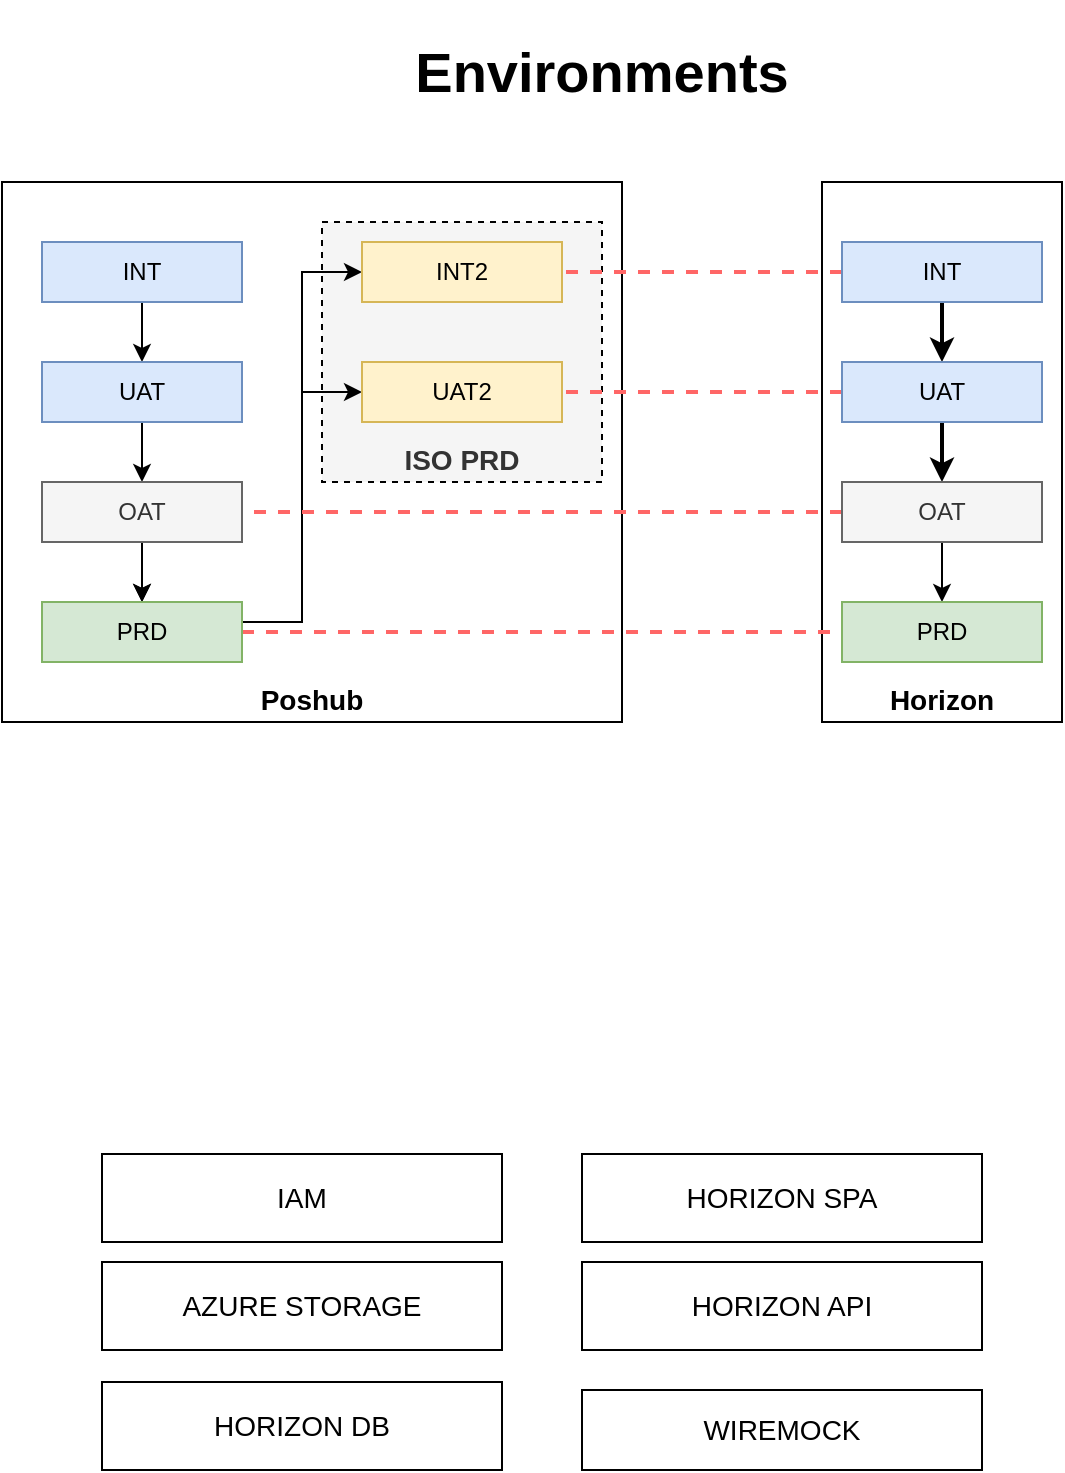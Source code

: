 <mxfile version="20.7.2" type="github">
  <diagram id="qH5oBzDhGJCajl7ZaMK2" name="Page-1">
    <mxGraphModel dx="828" dy="1671" grid="1" gridSize="10" guides="1" tooltips="1" connect="1" arrows="1" fold="1" page="1" pageScale="1" pageWidth="827" pageHeight="1169" math="0" shadow="0">
      <root>
        <mxCell id="0" />
        <mxCell id="1" parent="0" />
        <mxCell id="00HUXX-bjF2ofL3nJzH--35" value="Poshub" style="rounded=0;whiteSpace=wrap;html=1;verticalAlign=bottom;fontSize=14;fontStyle=1;align=center;spacingLeft=0;" parent="1" vertex="1">
          <mxGeometry x="150" y="130" width="310" height="270" as="geometry" />
        </mxCell>
        <mxCell id="00HUXX-bjF2ofL3nJzH--38" value="ISO PRD" style="rounded=0;whiteSpace=wrap;html=1;fontSize=14;fillColor=#f5f5f5;fontColor=#333333;strokeColor=default;dashed=1;verticalAlign=bottom;fontStyle=1" parent="1" vertex="1">
          <mxGeometry x="310" y="150" width="140" height="130" as="geometry" />
        </mxCell>
        <mxCell id="00HUXX-bjF2ofL3nJzH--33" value="Horizon" style="rounded=0;whiteSpace=wrap;html=1;verticalAlign=bottom;fontStyle=1;fontSize=14;" parent="1" vertex="1">
          <mxGeometry x="560" y="130" width="120" height="270" as="geometry" />
        </mxCell>
        <mxCell id="00HUXX-bjF2ofL3nJzH--11" style="edgeStyle=orthogonalEdgeStyle;rounded=0;orthogonalLoop=1;jettySize=auto;html=1;entryX=0.5;entryY=0;entryDx=0;entryDy=0;" parent="1" source="00HUXX-bjF2ofL3nJzH--1" target="00HUXX-bjF2ofL3nJzH--2" edge="1">
          <mxGeometry relative="1" as="geometry" />
        </mxCell>
        <mxCell id="00HUXX-bjF2ofL3nJzH--1" value="INT" style="rounded=0;whiteSpace=wrap;html=1;fillColor=#dae8fc;strokeColor=#6c8ebf;" parent="1" vertex="1">
          <mxGeometry x="170" y="160" width="100" height="30" as="geometry" />
        </mxCell>
        <mxCell id="00HUXX-bjF2ofL3nJzH--10" style="edgeStyle=orthogonalEdgeStyle;rounded=0;orthogonalLoop=1;jettySize=auto;html=1;entryX=0.5;entryY=0;entryDx=0;entryDy=0;" parent="1" source="00HUXX-bjF2ofL3nJzH--2" target="00HUXX-bjF2ofL3nJzH--3" edge="1">
          <mxGeometry relative="1" as="geometry" />
        </mxCell>
        <mxCell id="00HUXX-bjF2ofL3nJzH--2" value="UAT" style="rounded=0;whiteSpace=wrap;html=1;fillColor=#dae8fc;strokeColor=#6c8ebf;" parent="1" vertex="1">
          <mxGeometry x="170" y="220" width="100" height="30" as="geometry" />
        </mxCell>
        <mxCell id="00HUXX-bjF2ofL3nJzH--9" style="edgeStyle=orthogonalEdgeStyle;rounded=0;orthogonalLoop=1;jettySize=auto;html=1;entryX=0.5;entryY=0;entryDx=0;entryDy=0;" parent="1" source="00HUXX-bjF2ofL3nJzH--3" target="00HUXX-bjF2ofL3nJzH--4" edge="1">
          <mxGeometry relative="1" as="geometry" />
        </mxCell>
        <mxCell id="00HUXX-bjF2ofL3nJzH--12" value="" style="edgeStyle=orthogonalEdgeStyle;rounded=0;orthogonalLoop=1;jettySize=auto;html=1;" parent="1" source="00HUXX-bjF2ofL3nJzH--3" target="00HUXX-bjF2ofL3nJzH--4" edge="1">
          <mxGeometry relative="1" as="geometry" />
        </mxCell>
        <mxCell id="00HUXX-bjF2ofL3nJzH--3" value="OAT" style="rounded=0;whiteSpace=wrap;html=1;fillColor=#f5f5f5;fontColor=#333333;strokeColor=#666666;" parent="1" vertex="1">
          <mxGeometry x="170" y="280" width="100" height="30" as="geometry" />
        </mxCell>
        <mxCell id="00HUXX-bjF2ofL3nJzH--15" style="edgeStyle=orthogonalEdgeStyle;rounded=0;orthogonalLoop=1;jettySize=auto;html=1;entryX=0;entryY=0.5;entryDx=0;entryDy=0;" parent="1" source="00HUXX-bjF2ofL3nJzH--4" target="00HUXX-bjF2ofL3nJzH--5" edge="1">
          <mxGeometry relative="1" as="geometry">
            <Array as="points">
              <mxPoint x="300" y="350" />
              <mxPoint x="300" y="175" />
            </Array>
          </mxGeometry>
        </mxCell>
        <mxCell id="00HUXX-bjF2ofL3nJzH--16" style="edgeStyle=orthogonalEdgeStyle;rounded=0;orthogonalLoop=1;jettySize=auto;html=1;entryX=0;entryY=0.5;entryDx=0;entryDy=0;" parent="1" source="00HUXX-bjF2ofL3nJzH--4" target="00HUXX-bjF2ofL3nJzH--6" edge="1">
          <mxGeometry relative="1" as="geometry">
            <Array as="points">
              <mxPoint x="300" y="350" />
              <mxPoint x="300" y="235" />
            </Array>
          </mxGeometry>
        </mxCell>
        <mxCell id="HC0YbJOWXpDHoiTHWu_P-2" style="edgeStyle=orthogonalEdgeStyle;rounded=0;orthogonalLoop=1;jettySize=auto;html=1;entryX=0;entryY=0.5;entryDx=0;entryDy=0;dashed=1;strokeColor=#FF6666;strokeWidth=2;fontSize=14;startArrow=none;startFill=0;endArrow=none;endFill=0;" edge="1" parent="1" source="00HUXX-bjF2ofL3nJzH--4" target="00HUXX-bjF2ofL3nJzH--31">
          <mxGeometry relative="1" as="geometry" />
        </mxCell>
        <mxCell id="00HUXX-bjF2ofL3nJzH--4" value="PRD" style="rounded=0;whiteSpace=wrap;html=1;fillColor=#d5e8d4;strokeColor=#82b366;" parent="1" vertex="1">
          <mxGeometry x="170" y="340" width="100" height="30" as="geometry" />
        </mxCell>
        <mxCell id="00HUXX-bjF2ofL3nJzH--5" value="INT2" style="rounded=0;whiteSpace=wrap;html=1;fillColor=#fff2cc;strokeColor=#d6b656;" parent="1" vertex="1">
          <mxGeometry x="330" y="160" width="100" height="30" as="geometry" />
        </mxCell>
        <mxCell id="00HUXX-bjF2ofL3nJzH--6" value="UAT2" style="rounded=0;whiteSpace=wrap;html=1;fillColor=#fff2cc;strokeColor=#d6b656;" parent="1" vertex="1">
          <mxGeometry x="330" y="220" width="100" height="30" as="geometry" />
        </mxCell>
        <mxCell id="00HUXX-bjF2ofL3nJzH--21" style="edgeStyle=orthogonalEdgeStyle;rounded=0;orthogonalLoop=1;jettySize=auto;html=1;dashed=1;endArrow=none;endFill=0;strokeWidth=2;strokeColor=#FF6666;" parent="1" source="00HUXX-bjF2ofL3nJzH--13" target="00HUXX-bjF2ofL3nJzH--5" edge="1">
          <mxGeometry relative="1" as="geometry" />
        </mxCell>
        <mxCell id="00HUXX-bjF2ofL3nJzH--29" style="edgeStyle=orthogonalEdgeStyle;rounded=0;orthogonalLoop=1;jettySize=auto;html=1;entryX=0.5;entryY=0;entryDx=0;entryDy=0;endArrow=classic;endFill=1;strokeWidth=2;" parent="1" source="00HUXX-bjF2ofL3nJzH--13" target="00HUXX-bjF2ofL3nJzH--17" edge="1">
          <mxGeometry relative="1" as="geometry" />
        </mxCell>
        <mxCell id="00HUXX-bjF2ofL3nJzH--13" value="INT" style="rounded=0;whiteSpace=wrap;html=1;fillColor=#dae8fc;strokeColor=#6c8ebf;" parent="1" vertex="1">
          <mxGeometry x="570" y="160" width="100" height="30" as="geometry" />
        </mxCell>
        <mxCell id="00HUXX-bjF2ofL3nJzH--26" style="edgeStyle=orthogonalEdgeStyle;rounded=0;orthogonalLoop=1;jettySize=auto;html=1;entryX=1;entryY=0.5;entryDx=0;entryDy=0;dashed=1;endArrow=none;endFill=0;strokeWidth=2;strokeColor=#FF6666;" parent="1" source="00HUXX-bjF2ofL3nJzH--17" target="00HUXX-bjF2ofL3nJzH--6" edge="1">
          <mxGeometry relative="1" as="geometry" />
        </mxCell>
        <mxCell id="00HUXX-bjF2ofL3nJzH--30" style="edgeStyle=orthogonalEdgeStyle;rounded=0;orthogonalLoop=1;jettySize=auto;html=1;entryX=0.5;entryY=0;entryDx=0;entryDy=0;startArrow=none;startFill=0;endArrow=classic;endFill=1;strokeWidth=2;" parent="1" source="00HUXX-bjF2ofL3nJzH--17" target="00HUXX-bjF2ofL3nJzH--27" edge="1">
          <mxGeometry relative="1" as="geometry" />
        </mxCell>
        <mxCell id="00HUXX-bjF2ofL3nJzH--17" value="UAT" style="rounded=0;whiteSpace=wrap;html=1;fillColor=#dae8fc;strokeColor=#6c8ebf;" parent="1" vertex="1">
          <mxGeometry x="570" y="220" width="100" height="30" as="geometry" />
        </mxCell>
        <mxCell id="00HUXX-bjF2ofL3nJzH--28" style="edgeStyle=orthogonalEdgeStyle;rounded=0;orthogonalLoop=1;jettySize=auto;html=1;entryX=1;entryY=0.5;entryDx=0;entryDy=0;endArrow=none;endFill=0;dashed=1;strokeWidth=2;strokeColor=#FF6666;" parent="1" source="00HUXX-bjF2ofL3nJzH--27" target="00HUXX-bjF2ofL3nJzH--3" edge="1">
          <mxGeometry relative="1" as="geometry" />
        </mxCell>
        <mxCell id="00HUXX-bjF2ofL3nJzH--32" style="edgeStyle=orthogonalEdgeStyle;rounded=0;orthogonalLoop=1;jettySize=auto;html=1;entryX=0.5;entryY=0;entryDx=0;entryDy=0;startArrow=none;startFill=0;endArrow=classic;endFill=1;" parent="1" source="00HUXX-bjF2ofL3nJzH--27" target="00HUXX-bjF2ofL3nJzH--31" edge="1">
          <mxGeometry relative="1" as="geometry" />
        </mxCell>
        <mxCell id="00HUXX-bjF2ofL3nJzH--27" value="OAT" style="rounded=0;whiteSpace=wrap;html=1;fillColor=#f5f5f5;fontColor=#333333;strokeColor=#666666;" parent="1" vertex="1">
          <mxGeometry x="570" y="280" width="100" height="30" as="geometry" />
        </mxCell>
        <mxCell id="00HUXX-bjF2ofL3nJzH--31" value="PRD" style="rounded=0;whiteSpace=wrap;html=1;fillColor=#d5e8d4;strokeColor=#82b366;" parent="1" vertex="1">
          <mxGeometry x="570" y="340" width="100" height="30" as="geometry" />
        </mxCell>
        <mxCell id="HC0YbJOWXpDHoiTHWu_P-1" value="&lt;h1&gt;Environments&lt;/h1&gt;" style="text;html=1;strokeColor=none;fillColor=none;align=center;verticalAlign=middle;whiteSpace=wrap;rounded=0;dashed=1;labelBackgroundColor=none;fontSize=14;" vertex="1" parent="1">
          <mxGeometry x="340" y="60" width="220" height="30" as="geometry" />
        </mxCell>
        <mxCell id="HC0YbJOWXpDHoiTHWu_P-12" value="" style="group" vertex="1" connectable="0" parent="1">
          <mxGeometry x="200" y="616" width="200" height="44" as="geometry" />
        </mxCell>
        <mxCell id="HC0YbJOWXpDHoiTHWu_P-3" value="IAM" style="rounded=0;whiteSpace=wrap;html=1;labelBackgroundColor=none;strokeColor=default;fontSize=14;" vertex="1" parent="HC0YbJOWXpDHoiTHWu_P-12">
          <mxGeometry width="200" height="44" as="geometry" />
        </mxCell>
        <mxCell id="HC0YbJOWXpDHoiTHWu_P-8" value="" style="shape=image;html=1;verticalAlign=top;verticalLabelPosition=bottom;labelBackgroundColor=#ffffff;imageAspect=0;aspect=fixed;image=https://cdn0.iconfinder.com/data/icons/social-media-2104/24/social_media_social_media_logo_docker-128.png;strokeColor=default;fontSize=14;" vertex="1" parent="HC0YbJOWXpDHoiTHWu_P-12">
          <mxGeometry x="5" y="7" width="30" height="30" as="geometry" />
        </mxCell>
        <mxCell id="HC0YbJOWXpDHoiTHWu_P-13" value="" style="group;align=right;" vertex="1" connectable="0" parent="1">
          <mxGeometry x="200" y="670" width="200" height="44" as="geometry" />
        </mxCell>
        <mxCell id="HC0YbJOWXpDHoiTHWu_P-4" value="AZURE STORAGE" style="rounded=0;whiteSpace=wrap;html=1;labelBackgroundColor=none;strokeColor=default;fontSize=14;align=center;" vertex="1" parent="HC0YbJOWXpDHoiTHWu_P-13">
          <mxGeometry width="200" height="44" as="geometry" />
        </mxCell>
        <mxCell id="HC0YbJOWXpDHoiTHWu_P-9" value="" style="shape=image;html=1;verticalAlign=top;verticalLabelPosition=bottom;labelBackgroundColor=#ffffff;imageAspect=0;aspect=fixed;image=https://cdn0.iconfinder.com/data/icons/social-media-2104/24/social_media_social_media_logo_docker-128.png;strokeColor=default;fontSize=14;" vertex="1" parent="HC0YbJOWXpDHoiTHWu_P-13">
          <mxGeometry x="5" y="7" width="30" height="30" as="geometry" />
        </mxCell>
        <mxCell id="HC0YbJOWXpDHoiTHWu_P-14" value="" style="group" vertex="1" connectable="0" parent="1">
          <mxGeometry x="200" y="730" width="200" height="44" as="geometry" />
        </mxCell>
        <mxCell id="HC0YbJOWXpDHoiTHWu_P-6" value="HORIZON DB" style="rounded=0;whiteSpace=wrap;html=1;labelBackgroundColor=none;strokeColor=default;fontSize=14;" vertex="1" parent="HC0YbJOWXpDHoiTHWu_P-14">
          <mxGeometry width="200" height="44" as="geometry" />
        </mxCell>
        <mxCell id="HC0YbJOWXpDHoiTHWu_P-10" value="" style="shape=image;html=1;verticalAlign=top;verticalLabelPosition=bottom;labelBackgroundColor=#ffffff;imageAspect=0;aspect=fixed;image=https://cdn0.iconfinder.com/data/icons/social-media-2104/24/social_media_social_media_logo_docker-128.png;strokeColor=default;fontSize=14;" vertex="1" parent="HC0YbJOWXpDHoiTHWu_P-14">
          <mxGeometry x="5" y="7" width="30" height="30" as="geometry" />
        </mxCell>
        <mxCell id="HC0YbJOWXpDHoiTHWu_P-15" value="" style="group" vertex="1" connectable="0" parent="1">
          <mxGeometry x="440" y="734" width="200" height="40" as="geometry" />
        </mxCell>
        <mxCell id="HC0YbJOWXpDHoiTHWu_P-7" value="WIREMOCK" style="rounded=0;whiteSpace=wrap;html=1;labelBackgroundColor=none;strokeColor=default;fontSize=14;" vertex="1" parent="HC0YbJOWXpDHoiTHWu_P-15">
          <mxGeometry width="200" height="40" as="geometry" />
        </mxCell>
        <mxCell id="HC0YbJOWXpDHoiTHWu_P-11" value="" style="shape=image;html=1;verticalAlign=top;verticalLabelPosition=bottom;labelBackgroundColor=#ffffff;imageAspect=0;aspect=fixed;image=https://cdn0.iconfinder.com/data/icons/social-media-2104/24/social_media_social_media_logo_docker-128.png;strokeColor=default;fontSize=14;" vertex="1" parent="HC0YbJOWXpDHoiTHWu_P-15">
          <mxGeometry x="5" y="5" width="30" height="30" as="geometry" />
        </mxCell>
        <mxCell id="HC0YbJOWXpDHoiTHWu_P-16" value="HORIZON SPA" style="rounded=0;whiteSpace=wrap;html=1;labelBackgroundColor=none;strokeColor=default;fontSize=14;" vertex="1" parent="1">
          <mxGeometry x="440" y="616" width="200" height="44" as="geometry" />
        </mxCell>
        <mxCell id="HC0YbJOWXpDHoiTHWu_P-17" value="HORIZON API" style="rounded=0;whiteSpace=wrap;html=1;labelBackgroundColor=none;strokeColor=default;fontSize=14;" vertex="1" parent="1">
          <mxGeometry x="440" y="670" width="200" height="44" as="geometry" />
        </mxCell>
      </root>
    </mxGraphModel>
  </diagram>
</mxfile>
